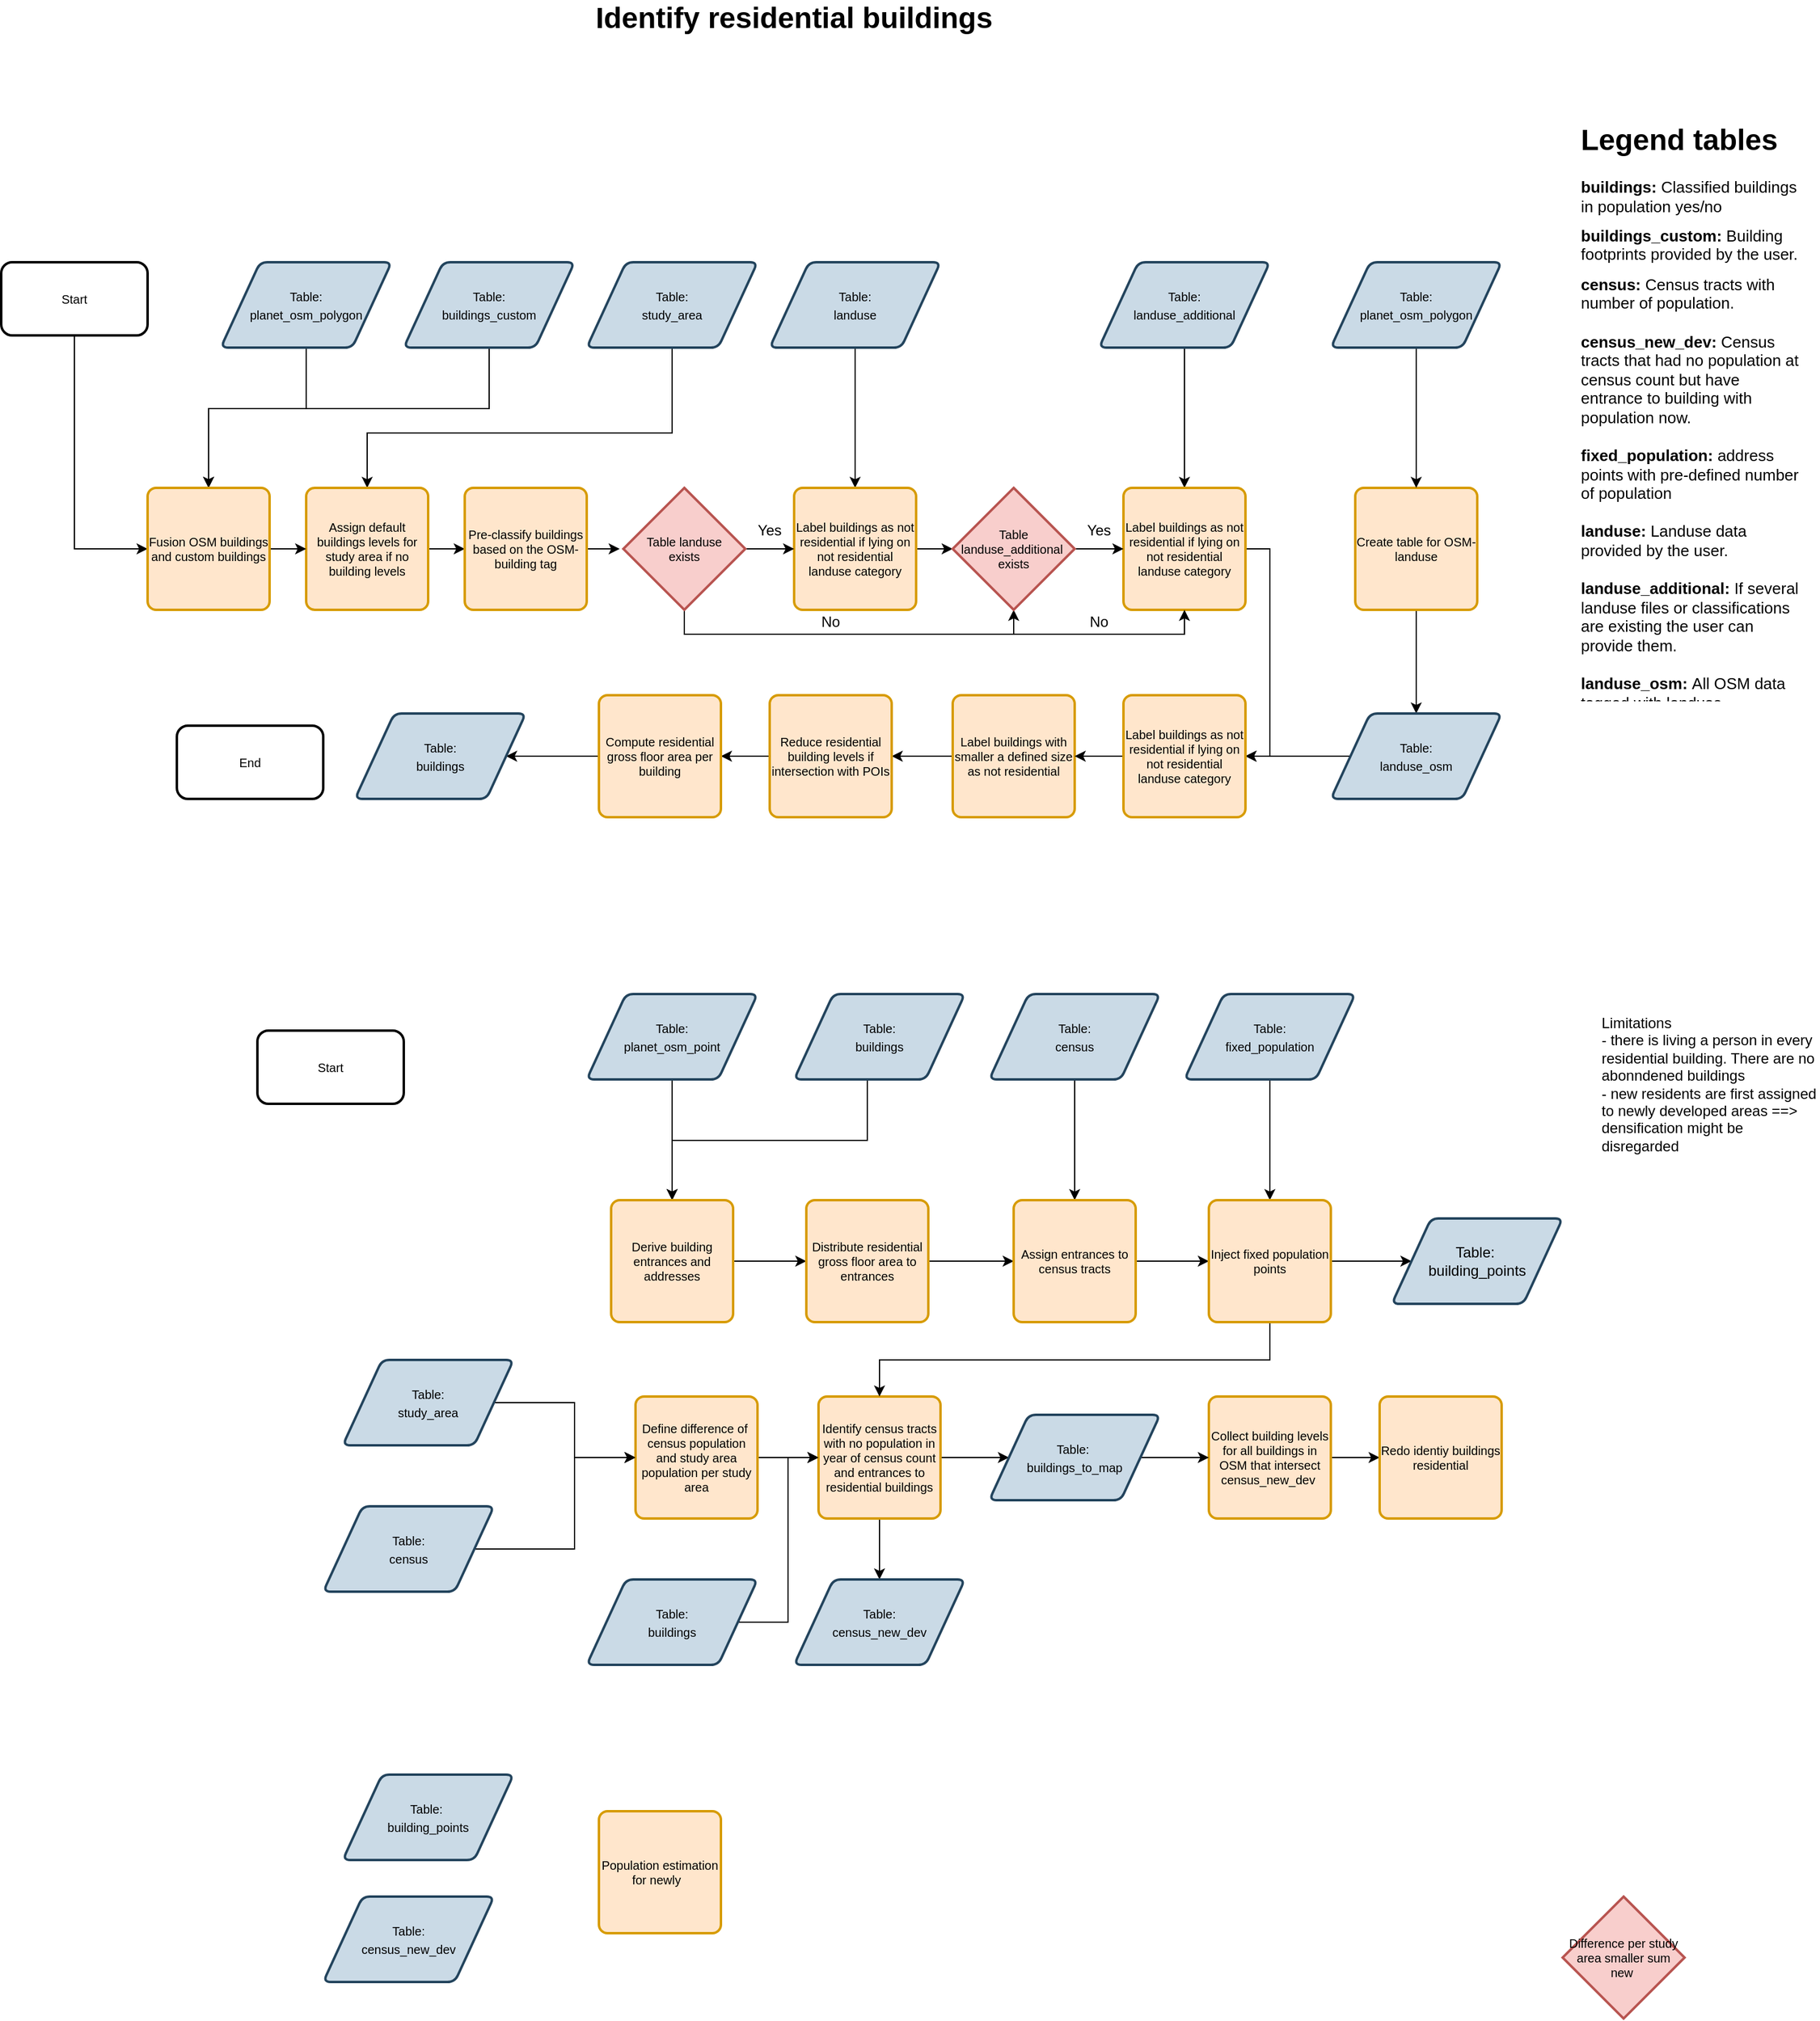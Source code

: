 <mxfile version="14.3.0" type="github">
  <diagram id="gSiPfwgvA54Z1C3vehDS" name="Page-1">
    <mxGraphModel dx="1126" dy="622" grid="1" gridSize="10" guides="1" tooltips="1" connect="1" arrows="1" fold="1" page="1" pageScale="1" pageWidth="827" pageHeight="1169" math="0" shadow="0">
      <root>
        <mxCell id="0" />
        <mxCell id="1" parent="0" />
        <mxCell id="zYgc90g8Zmz4CVXkP-po-25" style="edgeStyle=orthogonalEdgeStyle;rounded=0;orthogonalLoop=1;jettySize=auto;html=1;entryX=0;entryY=0.5;entryDx=0;entryDy=0;" parent="1" source="79B8dK87wqLwpo8yn6WV-3" target="Ia5hEZytAEmgdlomByLA-23" edge="1">
          <mxGeometry relative="1" as="geometry" />
        </mxCell>
        <mxCell id="79B8dK87wqLwpo8yn6WV-3" value="&lt;font style=&quot;font-size: 10px;&quot;&gt;Start&lt;/font&gt;" style="rounded=1;whiteSpace=wrap;html=1;strokeWidth=2;fontSize=10;" parent="1" vertex="1">
          <mxGeometry x="10" y="300" width="120" height="60" as="geometry" />
        </mxCell>
        <mxCell id="Ia5hEZytAEmgdlomByLA-24" style="edgeStyle=orthogonalEdgeStyle;rounded=0;orthogonalLoop=1;jettySize=auto;html=1;entryX=0.5;entryY=0;entryDx=0;entryDy=0;" parent="1" source="79B8dK87wqLwpo8yn6WV-5" target="Ia5hEZytAEmgdlomByLA-23" edge="1">
          <mxGeometry relative="1" as="geometry">
            <Array as="points">
              <mxPoint x="260" y="420" />
              <mxPoint x="180" y="420" />
            </Array>
          </mxGeometry>
        </mxCell>
        <mxCell id="79B8dK87wqLwpo8yn6WV-5" value="&lt;font style=&quot;font-size: 10px&quot;&gt;Table:&lt;br&gt;planet_osm_polygon&lt;/font&gt;" style="shape=parallelogram;html=1;strokeWidth=2;perimeter=parallelogramPerimeter;whiteSpace=wrap;rounded=1;arcSize=12;size=0.23;strokeColor=#23445d;fillColor=#CADAE6;" parent="1" vertex="1">
          <mxGeometry x="190" y="300" width="140" height="70" as="geometry" />
        </mxCell>
        <mxCell id="Ia5hEZytAEmgdlomByLA-28" style="edgeStyle=orthogonalEdgeStyle;rounded=0;orthogonalLoop=1;jettySize=auto;html=1;" parent="1" source="79B8dK87wqLwpo8yn6WV-6" target="79B8dK87wqLwpo8yn6WV-12" edge="1">
          <mxGeometry relative="1" as="geometry">
            <Array as="points">
              <mxPoint x="560" y="440" />
              <mxPoint x="310" y="440" />
            </Array>
          </mxGeometry>
        </mxCell>
        <mxCell id="79B8dK87wqLwpo8yn6WV-6" value="&lt;font style=&quot;font-size: 10px&quot;&gt;Table:&lt;br&gt;study_area&lt;/font&gt;" style="shape=parallelogram;html=1;strokeWidth=2;perimeter=parallelogramPerimeter;whiteSpace=wrap;rounded=1;arcSize=12;size=0.23;strokeColor=#23445d;fillColor=#CADAE6;" parent="1" vertex="1">
          <mxGeometry x="490" y="300" width="140" height="70" as="geometry" />
        </mxCell>
        <mxCell id="79B8dK87wqLwpo8yn6WV-23" style="edgeStyle=orthogonalEdgeStyle;rounded=0;orthogonalLoop=1;jettySize=auto;html=1;entryX=0;entryY=0.5;entryDx=0;entryDy=0;fontSize=10;" parent="1" source="79B8dK87wqLwpo8yn6WV-12" target="79B8dK87wqLwpo8yn6WV-13" edge="1">
          <mxGeometry relative="1" as="geometry" />
        </mxCell>
        <mxCell id="79B8dK87wqLwpo8yn6WV-12" value="Assign default buildings levels for study area if no building levels" style="rounded=1;whiteSpace=wrap;html=1;absoluteArcSize=1;arcSize=14;strokeWidth=2;fontSize=10;fillColor=#ffe6cc;strokeColor=#d79b00;" parent="1" vertex="1">
          <mxGeometry x="260" y="485" width="100" height="100" as="geometry" />
        </mxCell>
        <mxCell id="79B8dK87wqLwpo8yn6WV-36" style="edgeStyle=orthogonalEdgeStyle;rounded=0;orthogonalLoop=1;jettySize=auto;html=1;exitX=1;exitY=0.5;exitDx=0;exitDy=0;entryX=-0.03;entryY=0.495;entryDx=0;entryDy=0;entryPerimeter=0;fontSize=10;" parent="1" source="79B8dK87wqLwpo8yn6WV-13" target="79B8dK87wqLwpo8yn6WV-35" edge="1">
          <mxGeometry relative="1" as="geometry" />
        </mxCell>
        <mxCell id="79B8dK87wqLwpo8yn6WV-13" value="Pre-classify buildings based on the OSM-building tag" style="rounded=1;whiteSpace=wrap;html=1;absoluteArcSize=1;arcSize=14;strokeWidth=2;fontSize=10;fillColor=#ffe6cc;strokeColor=#d79b00;" parent="1" vertex="1">
          <mxGeometry x="390" y="485" width="100" height="100" as="geometry" />
        </mxCell>
        <mxCell id="79B8dK87wqLwpo8yn6WV-29" style="edgeStyle=orthogonalEdgeStyle;rounded=0;orthogonalLoop=1;jettySize=auto;html=1;fontSize=10;" parent="1" source="79B8dK87wqLwpo8yn6WV-14" target="79B8dK87wqLwpo8yn6WV-18" edge="1">
          <mxGeometry relative="1" as="geometry" />
        </mxCell>
        <mxCell id="79B8dK87wqLwpo8yn6WV-14" value="Create table for OSM-landuse" style="rounded=1;whiteSpace=wrap;html=1;absoluteArcSize=1;arcSize=14;strokeWidth=2;fontSize=10;fillColor=#ffe6cc;strokeColor=#d79b00;" parent="1" vertex="1">
          <mxGeometry x="1120" y="485" width="100" height="100" as="geometry" />
        </mxCell>
        <mxCell id="Ia5hEZytAEmgdlomByLA-18" value="" style="edgeStyle=orthogonalEdgeStyle;rounded=0;orthogonalLoop=1;jettySize=auto;html=1;" parent="1" source="79B8dK87wqLwpo8yn6WV-18" target="Ia5hEZytAEmgdlomByLA-10" edge="1">
          <mxGeometry relative="1" as="geometry" />
        </mxCell>
        <mxCell id="79B8dK87wqLwpo8yn6WV-18" value="&lt;font style=&quot;font-size: 10px&quot;&gt;Table:&lt;br&gt;landuse_osm&lt;/font&gt;" style="shape=parallelogram;html=1;strokeWidth=2;perimeter=parallelogramPerimeter;whiteSpace=wrap;rounded=1;arcSize=12;size=0.23;strokeColor=#23445d;fillColor=#CADAE6;" parent="1" vertex="1">
          <mxGeometry x="1100" y="670" width="140" height="70" as="geometry" />
        </mxCell>
        <mxCell id="Ia5hEZytAEmgdlomByLA-17" style="edgeStyle=orthogonalEdgeStyle;rounded=0;orthogonalLoop=1;jettySize=auto;html=1;" parent="1" source="79B8dK87wqLwpo8yn6WV-21" target="79B8dK87wqLwpo8yn6WV-14" edge="1">
          <mxGeometry relative="1" as="geometry" />
        </mxCell>
        <mxCell id="79B8dK87wqLwpo8yn6WV-21" value="&lt;font style=&quot;font-size: 10px&quot;&gt;Table:&lt;br&gt;planet_osm_polygon&lt;/font&gt;" style="shape=parallelogram;html=1;strokeWidth=2;perimeter=parallelogramPerimeter;whiteSpace=wrap;rounded=1;arcSize=12;size=0.23;strokeColor=#23445d;fillColor=#CADAE6;" parent="1" vertex="1">
          <mxGeometry x="1100" y="300" width="140" height="70" as="geometry" />
        </mxCell>
        <mxCell id="Ia5hEZytAEmgdlomByLA-5" style="edgeStyle=orthogonalEdgeStyle;rounded=0;orthogonalLoop=1;jettySize=auto;html=1;" parent="1" source="79B8dK87wqLwpo8yn6WV-24" target="79B8dK87wqLwpo8yn6WV-25" edge="1">
          <mxGeometry relative="1" as="geometry" />
        </mxCell>
        <mxCell id="79B8dK87wqLwpo8yn6WV-24" value="&lt;font style=&quot;font-size: 10px&quot;&gt;Table:&lt;br&gt;landuse&lt;br&gt;&lt;/font&gt;" style="shape=parallelogram;html=1;strokeWidth=2;perimeter=parallelogramPerimeter;whiteSpace=wrap;rounded=1;arcSize=12;size=0.23;strokeColor=#23445d;fillColor=#CADAE6;" parent="1" vertex="1">
          <mxGeometry x="640" y="300" width="140" height="70" as="geometry" />
        </mxCell>
        <mxCell id="Ia5hEZytAEmgdlomByLA-7" style="edgeStyle=orthogonalEdgeStyle;rounded=0;orthogonalLoop=1;jettySize=auto;html=1;exitX=1;exitY=0.5;exitDx=0;exitDy=0;entryX=0;entryY=0.5;entryDx=0;entryDy=0;entryPerimeter=0;" parent="1" source="79B8dK87wqLwpo8yn6WV-25" target="79B8dK87wqLwpo8yn6WV-38" edge="1">
          <mxGeometry relative="1" as="geometry" />
        </mxCell>
        <mxCell id="79B8dK87wqLwpo8yn6WV-25" value="Label buildings as not residential if lying on not residential landuse category" style="rounded=1;whiteSpace=wrap;html=1;absoluteArcSize=1;arcSize=14;strokeWidth=2;fontSize=10;fillColor=#ffe6cc;strokeColor=#d79b00;" parent="1" vertex="1">
          <mxGeometry x="660" y="485" width="100" height="100" as="geometry" />
        </mxCell>
        <mxCell id="Ia5hEZytAEmgdlomByLA-8" style="edgeStyle=orthogonalEdgeStyle;rounded=0;orthogonalLoop=1;jettySize=auto;html=1;entryX=0.5;entryY=0;entryDx=0;entryDy=0;" parent="1" source="79B8dK87wqLwpo8yn6WV-30" target="79B8dK87wqLwpo8yn6WV-31" edge="1">
          <mxGeometry relative="1" as="geometry" />
        </mxCell>
        <mxCell id="79B8dK87wqLwpo8yn6WV-30" value="&lt;font style=&quot;font-size: 10px&quot;&gt;Table:&lt;br&gt;landuse_additional&lt;br&gt;&lt;/font&gt;" style="shape=parallelogram;html=1;strokeWidth=2;perimeter=parallelogramPerimeter;whiteSpace=wrap;rounded=1;arcSize=12;size=0.23;strokeColor=#23445d;fillColor=#CADAE6;" parent="1" vertex="1">
          <mxGeometry x="910" y="300" width="140" height="70" as="geometry" />
        </mxCell>
        <mxCell id="Ia5hEZytAEmgdlomByLA-15" style="edgeStyle=orthogonalEdgeStyle;rounded=0;orthogonalLoop=1;jettySize=auto;html=1;exitX=1;exitY=0.5;exitDx=0;exitDy=0;entryX=1;entryY=0.5;entryDx=0;entryDy=0;" parent="1" source="79B8dK87wqLwpo8yn6WV-31" target="Ia5hEZytAEmgdlomByLA-10" edge="1">
          <mxGeometry relative="1" as="geometry" />
        </mxCell>
        <mxCell id="79B8dK87wqLwpo8yn6WV-31" value="Label buildings as not residential if lying on not residential landuse category" style="rounded=1;whiteSpace=wrap;html=1;absoluteArcSize=1;arcSize=14;strokeWidth=2;fontSize=10;fillColor=#ffe6cc;strokeColor=#d79b00;" parent="1" vertex="1">
          <mxGeometry x="930" y="485" width="100" height="100" as="geometry" />
        </mxCell>
        <mxCell id="Ia5hEZytAEmgdlomByLA-4" style="edgeStyle=orthogonalEdgeStyle;rounded=0;orthogonalLoop=1;jettySize=auto;html=1;exitX=1;exitY=0.5;exitDx=0;exitDy=0;exitPerimeter=0;entryX=0;entryY=0.5;entryDx=0;entryDy=0;" parent="1" source="79B8dK87wqLwpo8yn6WV-35" target="79B8dK87wqLwpo8yn6WV-25" edge="1">
          <mxGeometry relative="1" as="geometry" />
        </mxCell>
        <mxCell id="Ia5hEZytAEmgdlomByLA-16" style="edgeStyle=orthogonalEdgeStyle;rounded=0;orthogonalLoop=1;jettySize=auto;html=1;entryX=0.5;entryY=1;entryDx=0;entryDy=0;entryPerimeter=0;" parent="1" source="79B8dK87wqLwpo8yn6WV-35" target="79B8dK87wqLwpo8yn6WV-38" edge="1">
          <mxGeometry relative="1" as="geometry">
            <Array as="points">
              <mxPoint x="570" y="605" />
              <mxPoint x="840" y="605" />
            </Array>
          </mxGeometry>
        </mxCell>
        <mxCell id="79B8dK87wqLwpo8yn6WV-35" value="Table landuse &lt;br&gt;exists" style="strokeWidth=2;html=1;shape=mxgraph.flowchart.decision;whiteSpace=wrap;rounded=1;fontSize=10;fillColor=#f8cecc;strokeColor=#b85450;" parent="1" vertex="1">
          <mxGeometry x="520" y="485" width="100" height="100" as="geometry" />
        </mxCell>
        <mxCell id="Ia5hEZytAEmgdlomByLA-9" style="edgeStyle=orthogonalEdgeStyle;rounded=0;orthogonalLoop=1;jettySize=auto;html=1;exitX=1;exitY=0.5;exitDx=0;exitDy=0;exitPerimeter=0;entryX=0;entryY=0.5;entryDx=0;entryDy=0;" parent="1" source="79B8dK87wqLwpo8yn6WV-38" target="79B8dK87wqLwpo8yn6WV-31" edge="1">
          <mxGeometry relative="1" as="geometry" />
        </mxCell>
        <mxCell id="Ia5hEZytAEmgdlomByLA-21" style="edgeStyle=orthogonalEdgeStyle;rounded=0;orthogonalLoop=1;jettySize=auto;html=1;exitX=0.5;exitY=1;exitDx=0;exitDy=0;exitPerimeter=0;entryX=0.5;entryY=1;entryDx=0;entryDy=0;" parent="1" source="79B8dK87wqLwpo8yn6WV-38" target="79B8dK87wqLwpo8yn6WV-31" edge="1">
          <mxGeometry relative="1" as="geometry" />
        </mxCell>
        <mxCell id="79B8dK87wqLwpo8yn6WV-38" value="Table landuse_additional&amp;nbsp;&lt;br&gt;exists" style="strokeWidth=2;html=1;shape=mxgraph.flowchart.decision;whiteSpace=wrap;rounded=1;fontSize=10;fillColor=#f8cecc;strokeColor=#b85450;" parent="1" vertex="1">
          <mxGeometry x="790" y="485" width="100" height="100" as="geometry" />
        </mxCell>
        <mxCell id="Ia5hEZytAEmgdlomByLA-22" value="" style="edgeStyle=orthogonalEdgeStyle;rounded=0;orthogonalLoop=1;jettySize=auto;html=1;" parent="1" source="79B8dK87wqLwpo8yn6WV-40" target="79B8dK87wqLwpo8yn6WV-42" edge="1">
          <mxGeometry relative="1" as="geometry" />
        </mxCell>
        <mxCell id="79B8dK87wqLwpo8yn6WV-40" value="Label buildings with smaller a defined size as not residential" style="rounded=1;whiteSpace=wrap;html=1;absoluteArcSize=1;arcSize=14;strokeWidth=2;fontSize=10;fillColor=#ffe6cc;strokeColor=#d79b00;" parent="1" vertex="1">
          <mxGeometry x="790" y="655" width="100" height="100" as="geometry" />
        </mxCell>
        <mxCell id="zYgc90g8Zmz4CVXkP-po-23" value="" style="edgeStyle=orthogonalEdgeStyle;rounded=0;orthogonalLoop=1;jettySize=auto;html=1;" parent="1" source="79B8dK87wqLwpo8yn6WV-42" target="Ia5hEZytAEmgdlomByLA-44" edge="1">
          <mxGeometry relative="1" as="geometry" />
        </mxCell>
        <mxCell id="79B8dK87wqLwpo8yn6WV-42" value="Reduce residential building levels if intersection with POIs" style="rounded=1;whiteSpace=wrap;html=1;absoluteArcSize=1;arcSize=14;strokeWidth=2;fontSize=10;fillColor=#ffe6cc;strokeColor=#d79b00;" parent="1" vertex="1">
          <mxGeometry x="640" y="655" width="100" height="100" as="geometry" />
        </mxCell>
        <mxCell id="Ia5hEZytAEmgdlomByLA-26" style="edgeStyle=orthogonalEdgeStyle;rounded=0;orthogonalLoop=1;jettySize=auto;html=1;entryX=0.5;entryY=0;entryDx=0;entryDy=0;" parent="1" source="Ia5hEZytAEmgdlomByLA-1" target="Ia5hEZytAEmgdlomByLA-23" edge="1">
          <mxGeometry relative="1" as="geometry">
            <Array as="points">
              <mxPoint x="410" y="420" />
              <mxPoint x="180" y="420" />
            </Array>
          </mxGeometry>
        </mxCell>
        <mxCell id="Ia5hEZytAEmgdlomByLA-1" value="&lt;font style=&quot;font-size: 10px&quot;&gt;Table:&lt;br&gt;buildings_custom&lt;/font&gt;" style="shape=parallelogram;html=1;strokeWidth=2;perimeter=parallelogramPerimeter;whiteSpace=wrap;rounded=1;arcSize=12;size=0.23;strokeColor=#23445d;fillColor=#CADAE6;" parent="1" vertex="1">
          <mxGeometry x="340" y="300" width="140" height="70" as="geometry" />
        </mxCell>
        <mxCell id="Ia5hEZytAEmgdlomByLA-19" value="" style="edgeStyle=orthogonalEdgeStyle;rounded=0;orthogonalLoop=1;jettySize=auto;html=1;" parent="1" source="Ia5hEZytAEmgdlomByLA-10" target="79B8dK87wqLwpo8yn6WV-40" edge="1">
          <mxGeometry relative="1" as="geometry" />
        </mxCell>
        <mxCell id="Ia5hEZytAEmgdlomByLA-10" value="Label buildings as not residential if lying on not residential landuse category" style="rounded=1;whiteSpace=wrap;html=1;absoluteArcSize=1;arcSize=14;strokeWidth=2;fontSize=10;fillColor=#ffe6cc;strokeColor=#d79b00;" parent="1" vertex="1">
          <mxGeometry x="930" y="655" width="100" height="100" as="geometry" />
        </mxCell>
        <mxCell id="Ia5hEZytAEmgdlomByLA-27" value="" style="edgeStyle=orthogonalEdgeStyle;rounded=0;orthogonalLoop=1;jettySize=auto;html=1;" parent="1" source="Ia5hEZytAEmgdlomByLA-23" target="79B8dK87wqLwpo8yn6WV-12" edge="1">
          <mxGeometry relative="1" as="geometry" />
        </mxCell>
        <mxCell id="Ia5hEZytAEmgdlomByLA-23" value="Fusion OSM buildings and custom buildings" style="rounded=1;whiteSpace=wrap;html=1;absoluteArcSize=1;arcSize=14;strokeWidth=2;fontSize=10;fillColor=#ffe6cc;strokeColor=#d79b00;" parent="1" vertex="1">
          <mxGeometry x="130" y="485" width="100" height="100" as="geometry" />
        </mxCell>
        <mxCell id="Ia5hEZytAEmgdlomByLA-30" value="&lt;font style=&quot;font-size: 10px&quot;&gt;End&lt;/font&gt;" style="rounded=1;whiteSpace=wrap;html=1;strokeWidth=2;fontSize=10;" parent="1" vertex="1">
          <mxGeometry x="154" y="680" width="120" height="60" as="geometry" />
        </mxCell>
        <mxCell id="Ia5hEZytAEmgdlomByLA-32" value="Yes" style="text;html=1;strokeColor=none;fillColor=none;align=center;verticalAlign=middle;whiteSpace=wrap;rounded=0;" parent="1" vertex="1">
          <mxGeometry x="620" y="510" width="40" height="20" as="geometry" />
        </mxCell>
        <mxCell id="Ia5hEZytAEmgdlomByLA-34" value="No" style="text;html=1;strokeColor=none;fillColor=none;align=center;verticalAlign=middle;whiteSpace=wrap;rounded=0;" parent="1" vertex="1">
          <mxGeometry x="670" y="585" width="40" height="20" as="geometry" />
        </mxCell>
        <mxCell id="Ia5hEZytAEmgdlomByLA-35" value="No" style="text;html=1;strokeColor=none;fillColor=none;align=center;verticalAlign=middle;whiteSpace=wrap;rounded=0;" parent="1" vertex="1">
          <mxGeometry x="890" y="585" width="40" height="20" as="geometry" />
        </mxCell>
        <mxCell id="Ia5hEZytAEmgdlomByLA-36" value="Yes" style="text;html=1;strokeColor=none;fillColor=none;align=center;verticalAlign=middle;whiteSpace=wrap;rounded=0;" parent="1" vertex="1">
          <mxGeometry x="890" y="510" width="40" height="20" as="geometry" />
        </mxCell>
        <mxCell id="Ia5hEZytAEmgdlomByLA-39" value="&lt;font style=&quot;font-size: 10px&quot;&gt;Start&lt;/font&gt;" style="rounded=1;whiteSpace=wrap;html=1;strokeWidth=2;fontSize=10;" parent="1" vertex="1">
          <mxGeometry x="220" y="930" width="120" height="60" as="geometry" />
        </mxCell>
        <mxCell id="zYgc90g8Zmz4CVXkP-po-4" style="edgeStyle=orthogonalEdgeStyle;rounded=0;orthogonalLoop=1;jettySize=auto;html=1;" parent="1" source="Ia5hEZytAEmgdlomByLA-40" target="Ia5hEZytAEmgdlomByLA-43" edge="1">
          <mxGeometry relative="1" as="geometry">
            <Array as="points">
              <mxPoint x="720" y="1020" />
              <mxPoint x="560" y="1020" />
            </Array>
          </mxGeometry>
        </mxCell>
        <mxCell id="Ia5hEZytAEmgdlomByLA-40" value="&lt;font style=&quot;font-size: 10px&quot;&gt;Table:&lt;br&gt;buildings&lt;br&gt;&lt;/font&gt;" style="shape=parallelogram;html=1;strokeWidth=2;perimeter=parallelogramPerimeter;whiteSpace=wrap;rounded=1;arcSize=12;size=0.23;strokeColor=#23445d;fillColor=#CADAE6;" parent="1" vertex="1">
          <mxGeometry x="660" y="900" width="140" height="70" as="geometry" />
        </mxCell>
        <mxCell id="zYgc90g8Zmz4CVXkP-po-8" value="" style="edgeStyle=orthogonalEdgeStyle;rounded=0;orthogonalLoop=1;jettySize=auto;html=1;" parent="1" source="Ia5hEZytAEmgdlomByLA-41" target="zYgc90g8Zmz4CVXkP-po-6" edge="1">
          <mxGeometry relative="1" as="geometry" />
        </mxCell>
        <mxCell id="Ia5hEZytAEmgdlomByLA-41" value="&lt;font style=&quot;font-size: 10px&quot;&gt;Table:&lt;br&gt;census&lt;br&gt;&lt;/font&gt;" style="shape=parallelogram;html=1;strokeWidth=2;perimeter=parallelogramPerimeter;whiteSpace=wrap;rounded=1;arcSize=12;size=0.23;strokeColor=#23445d;fillColor=#CADAE6;" parent="1" vertex="1">
          <mxGeometry x="820" y="900" width="140" height="70" as="geometry" />
        </mxCell>
        <mxCell id="Ia5hEZytAEmgdlomByLA-45" value="" style="edgeStyle=orthogonalEdgeStyle;rounded=0;orthogonalLoop=1;jettySize=auto;html=1;" parent="1" source="Ia5hEZytAEmgdlomByLA-42" target="Ia5hEZytAEmgdlomByLA-43" edge="1">
          <mxGeometry relative="1" as="geometry" />
        </mxCell>
        <mxCell id="Ia5hEZytAEmgdlomByLA-42" value="&lt;font style=&quot;font-size: 10px&quot;&gt;Table:&lt;br&gt;planet_osm_point&lt;br&gt;&lt;/font&gt;" style="shape=parallelogram;html=1;strokeWidth=2;perimeter=parallelogramPerimeter;whiteSpace=wrap;rounded=1;arcSize=12;size=0.23;strokeColor=#23445d;fillColor=#CADAE6;" parent="1" vertex="1">
          <mxGeometry x="490" y="900" width="140" height="70" as="geometry" />
        </mxCell>
        <mxCell id="zYgc90g8Zmz4CVXkP-po-5" value="" style="edgeStyle=orthogonalEdgeStyle;rounded=0;orthogonalLoop=1;jettySize=auto;html=1;" parent="1" source="Ia5hEZytAEmgdlomByLA-43" target="Ia5hEZytAEmgdlomByLA-47" edge="1">
          <mxGeometry relative="1" as="geometry" />
        </mxCell>
        <mxCell id="Ia5hEZytAEmgdlomByLA-43" value="Derive building entrances and addresses" style="rounded=1;whiteSpace=wrap;html=1;absoluteArcSize=1;arcSize=14;strokeWidth=2;fontSize=10;fillColor=#ffe6cc;strokeColor=#d79b00;" parent="1" vertex="1">
          <mxGeometry x="510" y="1069" width="100" height="100" as="geometry" />
        </mxCell>
        <mxCell id="zYgc90g8Zmz4CVXkP-po-22" value="" style="edgeStyle=orthogonalEdgeStyle;rounded=0;orthogonalLoop=1;jettySize=auto;html=1;" parent="1" source="Ia5hEZytAEmgdlomByLA-44" target="zYgc90g8Zmz4CVXkP-po-21" edge="1">
          <mxGeometry relative="1" as="geometry" />
        </mxCell>
        <mxCell id="Ia5hEZytAEmgdlomByLA-44" value="Compute residential gross floor area per building" style="rounded=1;whiteSpace=wrap;html=1;absoluteArcSize=1;arcSize=14;strokeWidth=2;fontSize=10;fillColor=#ffe6cc;strokeColor=#d79b00;" parent="1" vertex="1">
          <mxGeometry x="500" y="655" width="100" height="100" as="geometry" />
        </mxCell>
        <mxCell id="zYgc90g8Zmz4CVXkP-po-7" value="" style="edgeStyle=orthogonalEdgeStyle;rounded=0;orthogonalLoop=1;jettySize=auto;html=1;" parent="1" source="Ia5hEZytAEmgdlomByLA-47" target="zYgc90g8Zmz4CVXkP-po-6" edge="1">
          <mxGeometry relative="1" as="geometry" />
        </mxCell>
        <mxCell id="Ia5hEZytAEmgdlomByLA-47" value="Distribute residential gross floor area to entrances" style="rounded=1;whiteSpace=wrap;html=1;absoluteArcSize=1;arcSize=14;strokeWidth=2;fontSize=10;fillColor=#ffe6cc;strokeColor=#d79b00;" parent="1" vertex="1">
          <mxGeometry x="670" y="1069" width="100" height="100" as="geometry" />
        </mxCell>
        <mxCell id="zYgc90g8Zmz4CVXkP-po-10" value="" style="edgeStyle=orthogonalEdgeStyle;rounded=0;orthogonalLoop=1;jettySize=auto;html=1;" parent="1" source="Ia5hEZytAEmgdlomByLA-49" target="zYgc90g8Zmz4CVXkP-po-9" edge="1">
          <mxGeometry relative="1" as="geometry" />
        </mxCell>
        <mxCell id="Ia5hEZytAEmgdlomByLA-49" value="&lt;font style=&quot;font-size: 10px&quot;&gt;Table:&lt;br&gt;fixed_population&lt;br&gt;&lt;/font&gt;" style="shape=parallelogram;html=1;strokeWidth=2;perimeter=parallelogramPerimeter;whiteSpace=wrap;rounded=1;arcSize=12;size=0.23;strokeColor=#23445d;fillColor=#CADAE6;" parent="1" vertex="1">
          <mxGeometry x="980" y="900" width="140" height="70" as="geometry" />
        </mxCell>
        <mxCell id="zYgc90g8Zmz4CVXkP-po-13" value="" style="edgeStyle=orthogonalEdgeStyle;rounded=0;orthogonalLoop=1;jettySize=auto;html=1;" parent="1" source="Ia5hEZytAEmgdlomByLA-50" target="Ia5hEZytAEmgdlomByLA-51" edge="1">
          <mxGeometry relative="1" as="geometry" />
        </mxCell>
        <mxCell id="Ia5hEZytAEmgdlomByLA-50" value="&lt;font style=&quot;font-size: 10px&quot;&gt;Table:&lt;br&gt;study_area&lt;br&gt;&lt;/font&gt;" style="shape=parallelogram;html=1;strokeWidth=2;perimeter=parallelogramPerimeter;whiteSpace=wrap;rounded=1;arcSize=12;size=0.23;strokeColor=#23445d;fillColor=#CADAE6;" parent="1" vertex="1">
          <mxGeometry x="290" y="1200" width="140" height="70" as="geometry" />
        </mxCell>
        <mxCell id="zYgc90g8Zmz4CVXkP-po-15" value="" style="edgeStyle=orthogonalEdgeStyle;rounded=0;orthogonalLoop=1;jettySize=auto;html=1;" parent="1" source="Ia5hEZytAEmgdlomByLA-51" target="Ia5hEZytAEmgdlomByLA-52" edge="1">
          <mxGeometry relative="1" as="geometry" />
        </mxCell>
        <mxCell id="Ia5hEZytAEmgdlomByLA-51" value="Define difference of&amp;nbsp; census population and study area population per study area" style="rounded=1;whiteSpace=wrap;html=1;absoluteArcSize=1;arcSize=14;strokeWidth=2;fontSize=10;fillColor=#ffe6cc;strokeColor=#d79b00;" parent="1" vertex="1">
          <mxGeometry x="530" y="1230" width="100" height="100" as="geometry" />
        </mxCell>
        <mxCell id="zYgc90g8Zmz4CVXkP-po-20" value="" style="edgeStyle=orthogonalEdgeStyle;rounded=0;orthogonalLoop=1;jettySize=auto;html=1;" parent="1" source="Ia5hEZytAEmgdlomByLA-52" target="zYgc90g8Zmz4CVXkP-po-19" edge="1">
          <mxGeometry relative="1" as="geometry" />
        </mxCell>
        <mxCell id="wJF8mjxWtDOm_poNGh10-9" value="" style="edgeStyle=orthogonalEdgeStyle;rounded=0;orthogonalLoop=1;jettySize=auto;html=1;" edge="1" parent="1" source="Ia5hEZytAEmgdlomByLA-52" target="wJF8mjxWtDOm_poNGh10-8">
          <mxGeometry relative="1" as="geometry" />
        </mxCell>
        <mxCell id="Ia5hEZytAEmgdlomByLA-52" value="Identify census tracts with no population in year of census count and entrances to residential buildings" style="rounded=1;whiteSpace=wrap;html=1;absoluteArcSize=1;arcSize=14;strokeWidth=2;fontSize=10;fillColor=#ffe6cc;strokeColor=#d79b00;" parent="1" vertex="1">
          <mxGeometry x="680" y="1230" width="100" height="100" as="geometry" />
        </mxCell>
        <mxCell id="Ia5hEZytAEmgdlomByLA-53" value="Population estimation for newly&amp;nbsp;&amp;nbsp;" style="rounded=1;whiteSpace=wrap;html=1;absoluteArcSize=1;arcSize=14;strokeWidth=2;fontSize=10;fillColor=#ffe6cc;strokeColor=#d79b00;" parent="1" vertex="1">
          <mxGeometry x="500" y="1570" width="100" height="100" as="geometry" />
        </mxCell>
        <mxCell id="Ia5hEZytAEmgdlomByLA-54" value="Difference per study area smaller sum new&amp;nbsp;" style="strokeWidth=2;html=1;shape=mxgraph.flowchart.decision;whiteSpace=wrap;rounded=1;fontSize=10;fillColor=#f8cecc;strokeColor=#b85450;" parent="1" vertex="1">
          <mxGeometry x="1290" y="1640" width="100" height="100" as="geometry" />
        </mxCell>
        <mxCell id="zYgc90g8Zmz4CVXkP-po-1" value="&lt;font style=&quot;font-size: 24px&quot;&gt;&lt;b&gt;Identify residential buildings&lt;/b&gt;&lt;/font&gt;" style="text;html=1;strokeColor=none;fillColor=none;align=center;verticalAlign=middle;whiteSpace=wrap;rounded=0;" parent="1" vertex="1">
          <mxGeometry x="310" y="90" width="700" height="20" as="geometry" />
        </mxCell>
        <mxCell id="zYgc90g8Zmz4CVXkP-po-11" value="" style="edgeStyle=orthogonalEdgeStyle;rounded=0;orthogonalLoop=1;jettySize=auto;html=1;" parent="1" source="zYgc90g8Zmz4CVXkP-po-6" target="zYgc90g8Zmz4CVXkP-po-9" edge="1">
          <mxGeometry relative="1" as="geometry" />
        </mxCell>
        <mxCell id="zYgc90g8Zmz4CVXkP-po-6" value="Assign entrances to census tracts" style="rounded=1;whiteSpace=wrap;html=1;absoluteArcSize=1;arcSize=14;strokeWidth=2;fontSize=10;fillColor=#ffe6cc;strokeColor=#d79b00;" parent="1" vertex="1">
          <mxGeometry x="840" y="1069" width="100" height="100" as="geometry" />
        </mxCell>
        <mxCell id="zYgc90g8Zmz4CVXkP-po-16" style="edgeStyle=orthogonalEdgeStyle;rounded=0;orthogonalLoop=1;jettySize=auto;html=1;entryX=0.5;entryY=0;entryDx=0;entryDy=0;" parent="1" source="zYgc90g8Zmz4CVXkP-po-9" target="Ia5hEZytAEmgdlomByLA-52" edge="1">
          <mxGeometry relative="1" as="geometry">
            <Array as="points">
              <mxPoint x="1050" y="1200" />
              <mxPoint x="730" y="1200" />
            </Array>
          </mxGeometry>
        </mxCell>
        <mxCell id="wJF8mjxWtDOm_poNGh10-5" value="" style="edgeStyle=orthogonalEdgeStyle;rounded=0;orthogonalLoop=1;jettySize=auto;html=1;" edge="1" parent="1" source="zYgc90g8Zmz4CVXkP-po-9" target="wJF8mjxWtDOm_poNGh10-4">
          <mxGeometry relative="1" as="geometry" />
        </mxCell>
        <mxCell id="zYgc90g8Zmz4CVXkP-po-9" value="Inject fixed population points" style="rounded=1;whiteSpace=wrap;html=1;absoluteArcSize=1;arcSize=14;strokeWidth=2;fontSize=10;fillColor=#ffe6cc;strokeColor=#d79b00;" parent="1" vertex="1">
          <mxGeometry x="1000" y="1069" width="100" height="100" as="geometry" />
        </mxCell>
        <mxCell id="zYgc90g8Zmz4CVXkP-po-14" value="" style="edgeStyle=orthogonalEdgeStyle;rounded=0;orthogonalLoop=1;jettySize=auto;html=1;" parent="1" source="zYgc90g8Zmz4CVXkP-po-12" target="Ia5hEZytAEmgdlomByLA-51" edge="1">
          <mxGeometry relative="1" as="geometry">
            <Array as="points">
              <mxPoint x="480" y="1355" />
              <mxPoint x="480" y="1280" />
            </Array>
          </mxGeometry>
        </mxCell>
        <mxCell id="zYgc90g8Zmz4CVXkP-po-12" value="&lt;font style=&quot;font-size: 10px&quot;&gt;Table:&lt;br&gt;census&lt;br&gt;&lt;/font&gt;" style="shape=parallelogram;html=1;strokeWidth=2;perimeter=parallelogramPerimeter;whiteSpace=wrap;rounded=1;arcSize=12;size=0.23;strokeColor=#23445d;fillColor=#CADAE6;" parent="1" vertex="1">
          <mxGeometry x="274" y="1320" width="140" height="70" as="geometry" />
        </mxCell>
        <mxCell id="zYgc90g8Zmz4CVXkP-po-17" value="Limitations&lt;br&gt;- there is living a person in every residential building. There are no abonndened buildings&lt;br&gt;- new residents are first assigned to newly developed areas ==&amp;gt; densification might be disregarded&lt;br&gt;" style="text;html=1;strokeColor=none;fillColor=none;align=left;verticalAlign=middle;whiteSpace=wrap;rounded=0;" parent="1" vertex="1">
          <mxGeometry x="1320" y="879" width="180" height="190" as="geometry" />
        </mxCell>
        <mxCell id="wJF8mjxWtDOm_poNGh10-3" value="" style="edgeStyle=orthogonalEdgeStyle;rounded=0;orthogonalLoop=1;jettySize=auto;html=1;" edge="1" parent="1" source="zYgc90g8Zmz4CVXkP-po-18" target="wJF8mjxWtDOm_poNGh10-2">
          <mxGeometry relative="1" as="geometry" />
        </mxCell>
        <mxCell id="zYgc90g8Zmz4CVXkP-po-18" value="Collect building levels for all buildings in OSM that intersect census_new_dev&amp;nbsp;" style="rounded=1;whiteSpace=wrap;html=1;absoluteArcSize=1;arcSize=14;strokeWidth=2;fontSize=10;fillColor=#ffe6cc;strokeColor=#d79b00;" parent="1" vertex="1">
          <mxGeometry x="1000" y="1230" width="100" height="100" as="geometry" />
        </mxCell>
        <mxCell id="wJF8mjxWtDOm_poNGh10-1" value="" style="edgeStyle=orthogonalEdgeStyle;rounded=0;orthogonalLoop=1;jettySize=auto;html=1;" edge="1" parent="1" source="zYgc90g8Zmz4CVXkP-po-19" target="zYgc90g8Zmz4CVXkP-po-18">
          <mxGeometry relative="1" as="geometry" />
        </mxCell>
        <mxCell id="zYgc90g8Zmz4CVXkP-po-19" value="&lt;font style=&quot;font-size: 10px&quot;&gt;Table:&amp;nbsp;&lt;br&gt;buildings_to_map&lt;/font&gt;" style="shape=parallelogram;html=1;strokeWidth=2;perimeter=parallelogramPerimeter;whiteSpace=wrap;rounded=1;arcSize=12;size=0.23;strokeColor=#23445d;fillColor=#CADAE6;" parent="1" vertex="1">
          <mxGeometry x="820" y="1245" width="140" height="70" as="geometry" />
        </mxCell>
        <mxCell id="zYgc90g8Zmz4CVXkP-po-21" value="&lt;font style=&quot;font-size: 10px&quot;&gt;Table:&lt;br&gt;buildings&lt;br&gt;&lt;/font&gt;" style="shape=parallelogram;html=1;strokeWidth=2;perimeter=parallelogramPerimeter;whiteSpace=wrap;rounded=1;arcSize=12;size=0.23;strokeColor=#23445d;fillColor=#CADAE6;" parent="1" vertex="1">
          <mxGeometry x="300" y="670" width="140" height="70" as="geometry" />
        </mxCell>
        <mxCell id="zYgc90g8Zmz4CVXkP-po-24" value="&lt;h1&gt;&lt;span&gt;Legend tables&lt;/span&gt;&lt;/h1&gt;&lt;h1 style=&quot;font-size: 13px&quot;&gt;&lt;font style=&quot;font-size: 13px&quot;&gt;buildings: &lt;span style=&quot;font-weight: normal&quot;&gt;Classified buildings in population yes/no&amp;nbsp;&lt;/span&gt;&lt;/font&gt;&lt;/h1&gt;&lt;h1 style=&quot;font-size: 13px&quot;&gt;buildings_custom:&lt;span style=&quot;font-weight: normal&quot;&gt; Building footprints provided by the user.&lt;/span&gt;&lt;/h1&gt;&lt;div style=&quot;font-size: 13px&quot;&gt;&lt;font style=&quot;font-size: 13px&quot;&gt;&lt;b&gt;census: &lt;/b&gt;Census tracts with number of population.&lt;/font&gt;&lt;/div&gt;&lt;div style=&quot;font-size: 13px&quot;&gt;&lt;font style=&quot;font-size: 13px&quot;&gt;&lt;br&gt;&lt;/font&gt;&lt;/div&gt;&lt;div style=&quot;font-size: 13px&quot;&gt;&lt;font style=&quot;font-size: 13px&quot;&gt;&lt;b&gt;census_new_dev: &lt;/b&gt;Census tracts that had no population at census count but have entrance to building with population now.&lt;/font&gt;&lt;/div&gt;&lt;div style=&quot;font-size: 13px&quot;&gt;&lt;font style=&quot;font-size: 13px&quot;&gt;&lt;b&gt;&lt;br&gt;&lt;/b&gt;&lt;/font&gt;&lt;/div&gt;&lt;div style=&quot;font-size: 13px&quot;&gt;&lt;b&gt;fixed_population: &lt;/b&gt;address points with pre-defined number of population&lt;/div&gt;&lt;div style=&quot;font-size: 13px&quot;&gt;&lt;font style=&quot;font-size: 13px&quot;&gt;&lt;b&gt;&lt;br&gt;&lt;/b&gt;&lt;/font&gt;&lt;/div&gt;&lt;div style=&quot;font-size: 13px&quot;&gt;&lt;font style=&quot;font-size: 13px&quot;&gt;&lt;b&gt;landuse: &lt;/b&gt;Landuse data provided by the user.&lt;/font&gt;&lt;/div&gt;&lt;div style=&quot;font-size: 13px&quot;&gt;&lt;span style=&quot;font-weight: normal&quot;&gt;&lt;font style=&quot;font-size: 13px&quot;&gt;&lt;br&gt;&lt;/font&gt;&lt;/span&gt;&lt;/div&gt;&lt;div style=&quot;font-size: 13px&quot;&gt;&lt;font style=&quot;font-size: 13px&quot;&gt;&lt;b&gt;landuse_additional:&lt;/b&gt; If several landuse files or classifications are existing the user can provide them.&lt;/font&gt;&lt;/div&gt;&lt;div style=&quot;font-size: 13px&quot;&gt;&lt;font style=&quot;font-size: 13px&quot;&gt;&lt;br&gt;&lt;/font&gt;&lt;/div&gt;&lt;div style=&quot;font-size: 13px&quot;&gt;&lt;font style=&quot;font-size: 13px&quot;&gt;&lt;b&gt;landuse_osm: &lt;/b&gt;All OSM data tagged with landuse.&amp;nbsp;&lt;/font&gt;&lt;/div&gt;&lt;h1 style=&quot;font-size: 13px&quot;&gt;&lt;font style=&quot;font-size: 13px&quot;&gt;planet_osm_polygon:&lt;span style=&quot;font-weight: normal&quot;&gt; All OSM data modelled as Polygon&lt;/span&gt;&lt;/font&gt;&lt;/h1&gt;&lt;div&gt;&lt;font style=&quot;font-size: 13px&quot;&gt;&lt;h1 style=&quot;font-size: 13px&quot;&gt;planet_osm_point:&lt;span style=&quot;font-weight: normal&quot;&gt;&amp;nbsp;All OSM data modelled as Point&lt;/span&gt;&lt;/h1&gt;&lt;div&gt;&lt;span style=&quot;font-weight: normal&quot;&gt;&lt;br&gt;&lt;/span&gt;&lt;/div&gt;&lt;div&gt;&lt;span style=&quot;font-weight: normal&quot;&gt;&lt;br&gt;&lt;/span&gt;&lt;/div&gt;&lt;/font&gt;&lt;/div&gt;&lt;div style=&quot;font-size: 13px&quot;&gt;&lt;span style=&quot;font-weight: normal&quot;&gt;&lt;font style=&quot;font-size: 13px&quot;&gt;&lt;br&gt;&lt;/font&gt;&lt;/span&gt;&lt;/div&gt;&lt;div style=&quot;font-size: 13px&quot;&gt;&lt;span style=&quot;font-weight: normal&quot;&gt;&lt;br&gt;&lt;/span&gt;&lt;/div&gt;&lt;div&gt;&lt;span style=&quot;font-weight: normal&quot;&gt;&lt;br&gt;&lt;/span&gt;&lt;/div&gt;&lt;div&gt;&lt;span style=&quot;font-weight: normal&quot;&gt;&lt;br&gt;&lt;/span&gt;&lt;/div&gt;&lt;div&gt;&lt;span style=&quot;font-weight: normal&quot;&gt;&lt;br&gt;&lt;/span&gt;&lt;/div&gt;" style="text;html=1;strokeColor=none;fillColor=none;spacing=5;spacingTop=-20;whiteSpace=wrap;overflow=hidden;rounded=0;" parent="1" vertex="1">
          <mxGeometry x="1300" y="180" width="190" height="480" as="geometry" />
        </mxCell>
        <mxCell id="wJF8mjxWtDOm_poNGh10-2" value="Redo identiy buildings residential" style="rounded=1;whiteSpace=wrap;html=1;absoluteArcSize=1;arcSize=14;strokeWidth=2;fontSize=10;fillColor=#ffe6cc;strokeColor=#d79b00;" vertex="1" parent="1">
          <mxGeometry x="1140" y="1230" width="100" height="100" as="geometry" />
        </mxCell>
        <mxCell id="wJF8mjxWtDOm_poNGh10-4" value="Table:&amp;nbsp;&lt;br&gt;building_points" style="shape=parallelogram;html=1;strokeWidth=2;perimeter=parallelogramPerimeter;whiteSpace=wrap;rounded=1;arcSize=12;size=0.23;strokeColor=#23445d;fillColor=#CADAE6;" vertex="1" parent="1">
          <mxGeometry x="1150" y="1084" width="140" height="70" as="geometry" />
        </mxCell>
        <mxCell id="wJF8mjxWtDOm_poNGh10-6" value="&lt;font style=&quot;font-size: 10px&quot;&gt;Table:&amp;nbsp;&lt;br&gt;building_points&lt;/font&gt;" style="shape=parallelogram;html=1;strokeWidth=2;perimeter=parallelogramPerimeter;whiteSpace=wrap;rounded=1;arcSize=12;size=0.23;strokeColor=#23445d;fillColor=#CADAE6;" vertex="1" parent="1">
          <mxGeometry x="290" y="1540" width="140" height="70" as="geometry" />
        </mxCell>
        <mxCell id="wJF8mjxWtDOm_poNGh10-10" style="edgeStyle=orthogonalEdgeStyle;rounded=0;orthogonalLoop=1;jettySize=auto;html=1;entryX=0;entryY=0.5;entryDx=0;entryDy=0;" edge="1" parent="1" source="wJF8mjxWtDOm_poNGh10-7" target="Ia5hEZytAEmgdlomByLA-52">
          <mxGeometry relative="1" as="geometry" />
        </mxCell>
        <mxCell id="wJF8mjxWtDOm_poNGh10-7" value="&lt;font style=&quot;font-size: 10px&quot;&gt;Table:&lt;br&gt;buildings&lt;br&gt;&lt;/font&gt;" style="shape=parallelogram;html=1;strokeWidth=2;perimeter=parallelogramPerimeter;whiteSpace=wrap;rounded=1;arcSize=12;size=0.23;strokeColor=#23445d;fillColor=#CADAE6;" vertex="1" parent="1">
          <mxGeometry x="490" y="1380" width="140" height="70" as="geometry" />
        </mxCell>
        <mxCell id="wJF8mjxWtDOm_poNGh10-8" value="&lt;font style=&quot;font-size: 10px&quot;&gt;Table:&lt;br&gt;census_new_dev&lt;br&gt;&lt;/font&gt;" style="shape=parallelogram;html=1;strokeWidth=2;perimeter=parallelogramPerimeter;whiteSpace=wrap;rounded=1;arcSize=12;size=0.23;strokeColor=#23445d;fillColor=#CADAE6;" vertex="1" parent="1">
          <mxGeometry x="660" y="1380" width="140" height="70" as="geometry" />
        </mxCell>
        <mxCell id="wJF8mjxWtDOm_poNGh10-11" value="&lt;font style=&quot;font-size: 10px&quot;&gt;Table:&lt;br&gt;census_new_dev&lt;br&gt;&lt;/font&gt;" style="shape=parallelogram;html=1;strokeWidth=2;perimeter=parallelogramPerimeter;whiteSpace=wrap;rounded=1;arcSize=12;size=0.23;strokeColor=#23445d;fillColor=#CADAE6;" vertex="1" parent="1">
          <mxGeometry x="274" y="1640" width="140" height="70" as="geometry" />
        </mxCell>
      </root>
    </mxGraphModel>
  </diagram>
</mxfile>
